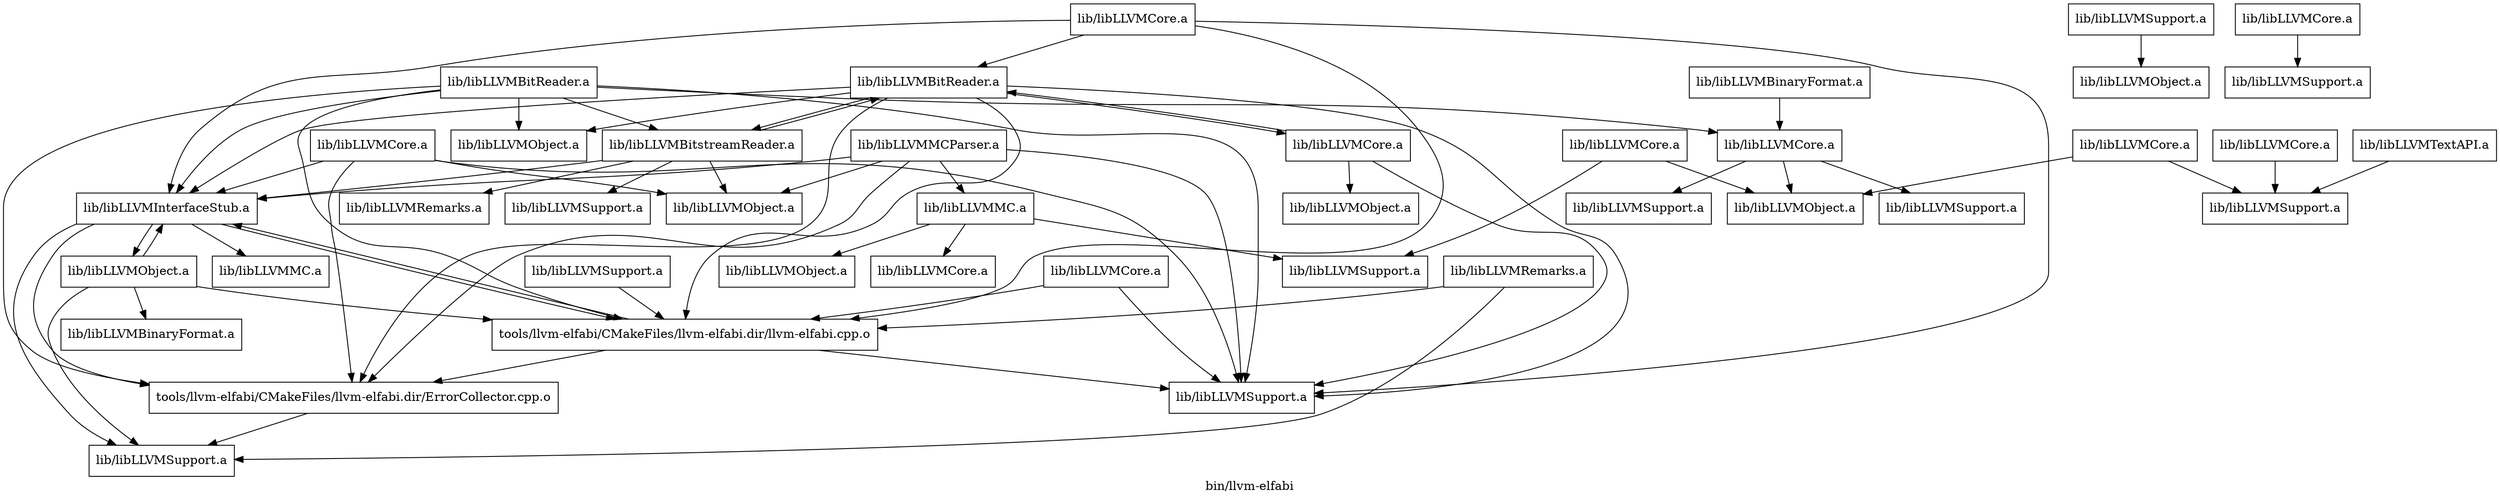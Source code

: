 digraph "bin/llvm-elfabi" {
	label="bin/llvm-elfabi";

	Node0x55968d337308 [shape=record,shape=record,label="{tools/llvm-elfabi/CMakeFiles/llvm-elfabi.dir/ErrorCollector.cpp.o}"];
	Node0x55968d337308 -> Node0x55968d3321c8;
	Node0x55968d3321c8 [shape=record,shape=record,label="{lib/libLLVMSupport.a}"];
	Node0x55968d3361f8 [shape=record,shape=record,label="{tools/llvm-elfabi/CMakeFiles/llvm-elfabi.dir/llvm-elfabi.cpp.o}"];
	Node0x55968d3361f8 -> Node0x55968d337308;
	Node0x55968d3361f8 -> Node0x55968d33b130;
	Node0x55968d3361f8 -> Node0x55968d33c6b8;
	Node0x55968d33b130 [shape=record,shape=record,label="{lib/libLLVMInterfaceStub.a}"];
	Node0x55968d33b130 -> Node0x55968d337308;
	Node0x55968d33b130 -> Node0x55968d3361f8;
	Node0x55968d33b130 -> Node0x55968d33a978;
	Node0x55968d33b130 -> Node0x55968d3321c8;
	Node0x55968d33b130 -> Node0x55968d33d0e0;
	Node0x55968d33c6b8 [shape=record,shape=record,label="{lib/libLLVMSupport.a}"];
	Node0x55968d33a978 [shape=record,shape=record,label="{lib/libLLVMObject.a}"];
	Node0x55968d33a978 -> Node0x55968d3361f8;
	Node0x55968d33a978 -> Node0x55968d33b130;
	Node0x55968d33a978 -> Node0x55968d3321c8;
	Node0x55968d33a978 -> Node0x55968d3326a8;
	Node0x55968d33d0e0 [shape=record,shape=record,label="{lib/libLLVMMC.a}"];
	Node0x55968d3326a8 [shape=record,shape=record,label="{lib/libLLVMBinaryFormat.a}"];
	Node0x55968d337fa0 [shape=record,shape=record,label="{lib/libLLVMSupport.a}"];
	Node0x55968d337fa0 -> Node0x55968d33ebb0;
	Node0x55968d33ebb0 [shape=record,shape=record,label="{lib/libLLVMObject.a}"];
	Node0x55968d33d900 [shape=record,shape=record,label="{lib/libLLVMTextAPI.a}"];
	Node0x55968d33d900 -> Node0x55968d337f38;
	Node0x55968d337f38 [shape=record,shape=record,label="{lib/libLLVMSupport.a}"];
	Node0x55968d3393f0 [shape=record,shape=record,label="{lib/libLLVMBitReader.a}"];
	Node0x55968d3393f0 -> Node0x55968d337308;
	Node0x55968d3393f0 -> Node0x55968d3361f8;
	Node0x55968d3393f0 -> Node0x55968d33b130;
	Node0x55968d3393f0 -> Node0x55968d33a088;
	Node0x55968d3393f0 -> Node0x55968d33c6b8;
	Node0x55968d3393f0 -> Node0x55968d33d5c0;
	Node0x55968d3393f0 -> Node0x55968d339db0;
	Node0x55968d33a088 [shape=record,shape=record,label="{lib/libLLVMObject.a}"];
	Node0x55968d33d5c0 [shape=record,shape=record,label="{lib/libLLVMCore.a}"];
	Node0x55968d33d5c0 -> Node0x55968d332508;
	Node0x55968d33d5c0 -> Node0x55968d33c6b8;
	Node0x55968d33d5c0 -> Node0x55968d3393f0;
	Node0x55968d339db0 [shape=record,shape=record,label="{lib/libLLVMBitstreamReader.a}"];
	Node0x55968d339db0 -> Node0x55968d33b130;
	Node0x55968d339db0 -> Node0x55968d3372a0;
	Node0x55968d339db0 -> Node0x55968d33e4c8;
	Node0x55968d339db0 -> Node0x55968d3393f0;
	Node0x55968d339db0 -> Node0x55968d33edb8;
	Node0x55968d33e460 [shape=record,shape=record,label="{lib/libLLVMBitReader.a}"];
	Node0x55968d33e460 -> Node0x55968d337308;
	Node0x55968d33e460 -> Node0x55968d3361f8;
	Node0x55968d33e460 -> Node0x55968d33b130;
	Node0x55968d33e460 -> Node0x55968d33a088;
	Node0x55968d33e460 -> Node0x55968d33c6b8;
	Node0x55968d33e460 -> Node0x55968d33b678;
	Node0x55968d33e460 -> Node0x55968d339db0;
	Node0x55968d33b678 [shape=record,shape=record,label="{lib/libLLVMCore.a}"];
	Node0x55968d33b678 -> Node0x55968d334588;
	Node0x55968d33b678 -> Node0x55968d333618;
	Node0x55968d33b678 -> Node0x55968d33af28;
	Node0x55968d332508 [shape=record,shape=record,label="{lib/libLLVMObject.a}"];
	Node0x55968d334588 [shape=record,shape=record,label="{lib/libLLVMObject.a}"];
	Node0x55968d333618 [shape=record,shape=record,label="{lib/libLLVMSupport.a}"];
	Node0x55968d33af28 [shape=record,shape=record,label="{lib/libLLVMSupport.a}"];
	Node0x55968d33b9b8 [shape=record,shape=record,label="{lib/libLLVMCore.a}"];
	Node0x55968d33b9b8 -> Node0x55968d336fc8;
	Node0x55968d336fc8 [shape=record,shape=record,label="{lib/libLLVMSupport.a}"];
	Node0x55968d33d3b8 [shape=record,shape=record,label="{lib/libLLVMCore.a}"];
	Node0x55968d33d3b8 -> Node0x55968d334588;
	Node0x55968d33d3b8 -> Node0x55968d333fd8;
	Node0x55968d333fd8 [shape=record,shape=record,label="{lib/libLLVMSupport.a}"];
	Node0x55968d33a5d0 [shape=record,shape=record,label="{lib/libLLVMCore.a}"];
	Node0x55968d33a5d0 -> Node0x55968d337f38;
	Node0x55968d333340 [shape=record,shape=record,label="{lib/libLLVMCore.a}"];
	Node0x55968d333340 -> Node0x55968d3361f8;
	Node0x55968d333340 -> Node0x55968d33b130;
	Node0x55968d333340 -> Node0x55968d33c6b8;
	Node0x55968d333340 -> Node0x55968d3393f0;
	Node0x55968d333888 [shape=record,shape=record,label="{lib/libLLVMSupport.a}"];
	Node0x55968d333888 -> Node0x55968d3361f8;
	Node0x55968d334fb0 [shape=record,shape=record,label="{lib/libLLVMCore.a}"];
	Node0x55968d334fb0 -> Node0x55968d334588;
	Node0x55968d334fb0 -> Node0x55968d337f38;
	Node0x55968d339ee8 [shape=record,shape=record,label="{lib/libLLVMCore.a}"];
	Node0x55968d339ee8 -> Node0x55968d337308;
	Node0x55968d339ee8 -> Node0x55968d33b130;
	Node0x55968d339ee8 -> Node0x55968d3372a0;
	Node0x55968d339ee8 -> Node0x55968d33c6b8;
	Node0x55968d3372a0 [shape=record,shape=record,label="{lib/libLLVMObject.a}"];
	Node0x55968d33c650 [shape=record,shape=record,label="{lib/libLLVMCore.a}"];
	Node0x55968d33c650 -> Node0x55968d3361f8;
	Node0x55968d33c650 -> Node0x55968d33c6b8;
	Node0x55968d33d9d0 [shape=record,shape=record,label="{lib/libLLVMRemarks.a}"];
	Node0x55968d33d9d0 -> Node0x55968d3361f8;
	Node0x55968d33d9d0 -> Node0x55968d3321c8;
	Node0x55968d33e4c8 [shape=record,shape=record,label="{lib/libLLVMSupport.a}"];
	Node0x55968d33edb8 [shape=record,shape=record,label="{lib/libLLVMRemarks.a}"];
	Node0x55968d339a08 [shape=record,shape=record,label="{lib/libLLVMMCParser.a}"];
	Node0x55968d339a08 -> Node0x55968d337308;
	Node0x55968d339a08 -> Node0x55968d33b130;
	Node0x55968d339a08 -> Node0x55968d3372a0;
	Node0x55968d339a08 -> Node0x55968d33c6b8;
	Node0x55968d339a08 -> Node0x55968d337bf8;
	Node0x55968d337bf8 [shape=record,shape=record,label="{lib/libLLVMMC.a}"];
	Node0x55968d337bf8 -> Node0x55968d33cac8;
	Node0x55968d337bf8 -> Node0x55968d333fd8;
	Node0x55968d337bf8 -> Node0x55968d33cb98;
	Node0x55968d33cac8 [shape=record,shape=record,label="{lib/libLLVMObject.a}"];
	Node0x55968d33cb98 [shape=record,shape=record,label="{lib/libLLVMCore.a}"];
	Node0x55968d33e600 [shape=record,shape=record,label="{lib/libLLVMBinaryFormat.a}"];
	Node0x55968d33e600 -> Node0x55968d33b678;
}

